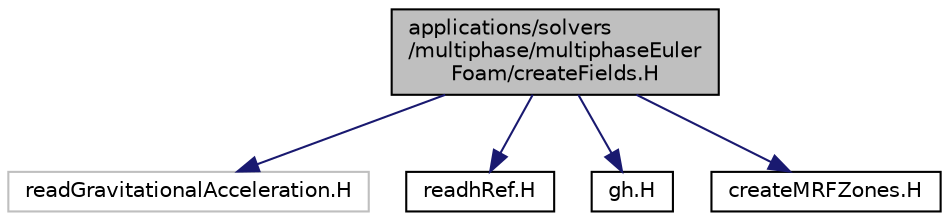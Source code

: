 digraph "applications/solvers/multiphase/multiphaseEulerFoam/createFields.H"
{
  bgcolor="transparent";
  edge [fontname="Helvetica",fontsize="10",labelfontname="Helvetica",labelfontsize="10"];
  node [fontname="Helvetica",fontsize="10",shape=record];
  Node0 [label="applications/solvers\l/multiphase/multiphaseEuler\lFoam/createFields.H",height=0.2,width=0.4,color="black", fillcolor="grey75", style="filled", fontcolor="black"];
  Node0 -> Node1 [color="midnightblue",fontsize="10",style="solid",fontname="Helvetica"];
  Node1 [label="readGravitationalAcceleration.H",height=0.2,width=0.4,color="grey75"];
  Node0 -> Node2 [color="midnightblue",fontsize="10",style="solid",fontname="Helvetica"];
  Node2 [label="readhRef.H",height=0.2,width=0.4,color="black",URL="$a01340.html"];
  Node0 -> Node3 [color="midnightblue",fontsize="10",style="solid",fontname="Helvetica"];
  Node3 [label="gh.H",height=0.2,width=0.4,color="black",URL="$a01331.html"];
  Node0 -> Node4 [color="midnightblue",fontsize="10",style="solid",fontname="Helvetica"];
  Node4 [label="createMRFZones.H",height=0.2,width=0.4,color="black",URL="$a20804.html"];
}
